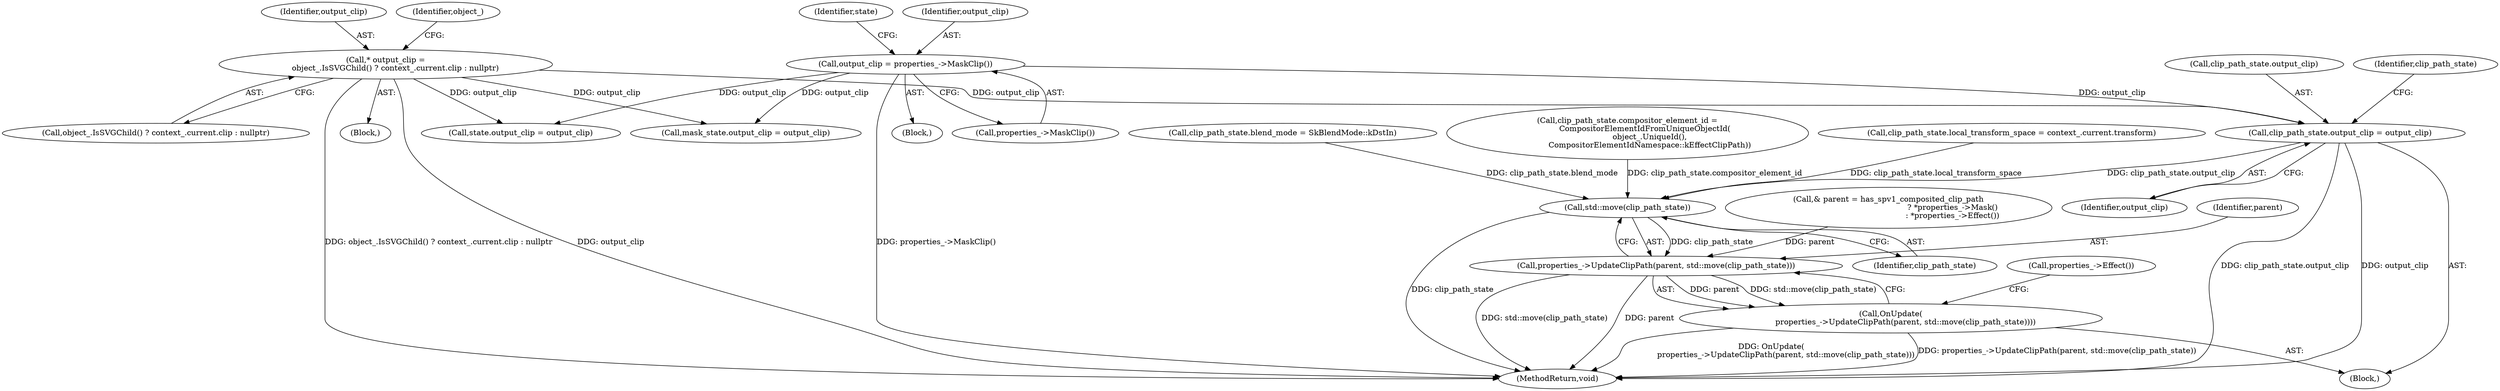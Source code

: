 digraph "0_Chrome_f911e11e7f6b5c0d6f5ee694a9871de6619889f7_4@pointer" {
"1000331" [label="(Call,clip_path_state.output_clip = output_clip)"];
"1000190" [label="(Call,output_clip = properties_->MaskClip())"];
"1000112" [label="(Call,* output_clip =\n        object_.IsSVGChild() ? context_.current.clip : nullptr)"];
"1000356" [label="(Call,std::move(clip_path_state))"];
"1000354" [label="(Call,properties_->UpdateClipPath(parent, std::move(clip_path_state)))"];
"1000353" [label="(Call,OnUpdate(\n            properties_->UpdateClipPath(parent, std::move(clip_path_state))))"];
"1000353" [label="(Call,OnUpdate(\n            properties_->UpdateClipPath(parent, std::move(clip_path_state))))"];
"1000335" [label="(Identifier,output_clip)"];
"1000322" [label="(Call,clip_path_state.local_transform_space = context_.current.transform)"];
"1000271" [label="(Call,mask_state.output_clip = output_clip)"];
"1000200" [label="(Identifier,state)"];
"1000113" [label="(Identifier,output_clip)"];
"1000336" [label="(Call,clip_path_state.blend_mode = SkBlendMode::kDstIn)"];
"1000311" [label="(Block,)"];
"1000207" [label="(Call,state.output_clip = output_clip)"];
"1000114" [label="(Call,object_.IsSVGChild() ? context_.current.clip : nullptr)"];
"1000172" [label="(Block,)"];
"1000356" [label="(Call,std::move(clip_path_state))"];
"1000402" [label="(MethodReturn,void)"];
"1000313" [label="(Call,& parent = has_spv1_composited_clip_path\n                                                    ? *properties_->Mask()\n                                                    : *properties_->Effect())"];
"1000346" [label="(Call,clip_path_state.compositor_element_id =\n              CompositorElementIdFromUniqueObjectId(\n                  object_.UniqueId(),\n                  CompositorElementIdNamespace::kEffectClipPath))"];
"1000110" [label="(Block,)"];
"1000354" [label="(Call,properties_->UpdateClipPath(parent, std::move(clip_path_state)))"];
"1000124" [label="(Identifier,object_)"];
"1000355" [label="(Identifier,parent)"];
"1000373" [label="(Call,properties_->Effect())"];
"1000332" [label="(Call,clip_path_state.output_clip)"];
"1000191" [label="(Identifier,output_clip)"];
"1000192" [label="(Call,properties_->MaskClip())"];
"1000190" [label="(Call,output_clip = properties_->MaskClip())"];
"1000331" [label="(Call,clip_path_state.output_clip = output_clip)"];
"1000112" [label="(Call,* output_clip =\n        object_.IsSVGChild() ? context_.current.clip : nullptr)"];
"1000338" [label="(Identifier,clip_path_state)"];
"1000357" [label="(Identifier,clip_path_state)"];
"1000331" -> "1000311"  [label="AST: "];
"1000331" -> "1000335"  [label="CFG: "];
"1000332" -> "1000331"  [label="AST: "];
"1000335" -> "1000331"  [label="AST: "];
"1000338" -> "1000331"  [label="CFG: "];
"1000331" -> "1000402"  [label="DDG: clip_path_state.output_clip"];
"1000331" -> "1000402"  [label="DDG: output_clip"];
"1000190" -> "1000331"  [label="DDG: output_clip"];
"1000112" -> "1000331"  [label="DDG: output_clip"];
"1000331" -> "1000356"  [label="DDG: clip_path_state.output_clip"];
"1000190" -> "1000172"  [label="AST: "];
"1000190" -> "1000192"  [label="CFG: "];
"1000191" -> "1000190"  [label="AST: "];
"1000192" -> "1000190"  [label="AST: "];
"1000200" -> "1000190"  [label="CFG: "];
"1000190" -> "1000402"  [label="DDG: properties_->MaskClip()"];
"1000190" -> "1000207"  [label="DDG: output_clip"];
"1000190" -> "1000271"  [label="DDG: output_clip"];
"1000112" -> "1000110"  [label="AST: "];
"1000112" -> "1000114"  [label="CFG: "];
"1000113" -> "1000112"  [label="AST: "];
"1000114" -> "1000112"  [label="AST: "];
"1000124" -> "1000112"  [label="CFG: "];
"1000112" -> "1000402"  [label="DDG: object_.IsSVGChild() ? context_.current.clip : nullptr"];
"1000112" -> "1000402"  [label="DDG: output_clip"];
"1000112" -> "1000207"  [label="DDG: output_clip"];
"1000112" -> "1000271"  [label="DDG: output_clip"];
"1000356" -> "1000354"  [label="AST: "];
"1000356" -> "1000357"  [label="CFG: "];
"1000357" -> "1000356"  [label="AST: "];
"1000354" -> "1000356"  [label="CFG: "];
"1000356" -> "1000402"  [label="DDG: clip_path_state"];
"1000356" -> "1000354"  [label="DDG: clip_path_state"];
"1000346" -> "1000356"  [label="DDG: clip_path_state.compositor_element_id"];
"1000322" -> "1000356"  [label="DDG: clip_path_state.local_transform_space"];
"1000336" -> "1000356"  [label="DDG: clip_path_state.blend_mode"];
"1000354" -> "1000353"  [label="AST: "];
"1000355" -> "1000354"  [label="AST: "];
"1000353" -> "1000354"  [label="CFG: "];
"1000354" -> "1000402"  [label="DDG: std::move(clip_path_state)"];
"1000354" -> "1000402"  [label="DDG: parent"];
"1000354" -> "1000353"  [label="DDG: parent"];
"1000354" -> "1000353"  [label="DDG: std::move(clip_path_state)"];
"1000313" -> "1000354"  [label="DDG: parent"];
"1000353" -> "1000311"  [label="AST: "];
"1000373" -> "1000353"  [label="CFG: "];
"1000353" -> "1000402"  [label="DDG: OnUpdate(\n            properties_->UpdateClipPath(parent, std::move(clip_path_state)))"];
"1000353" -> "1000402"  [label="DDG: properties_->UpdateClipPath(parent, std::move(clip_path_state))"];
}
